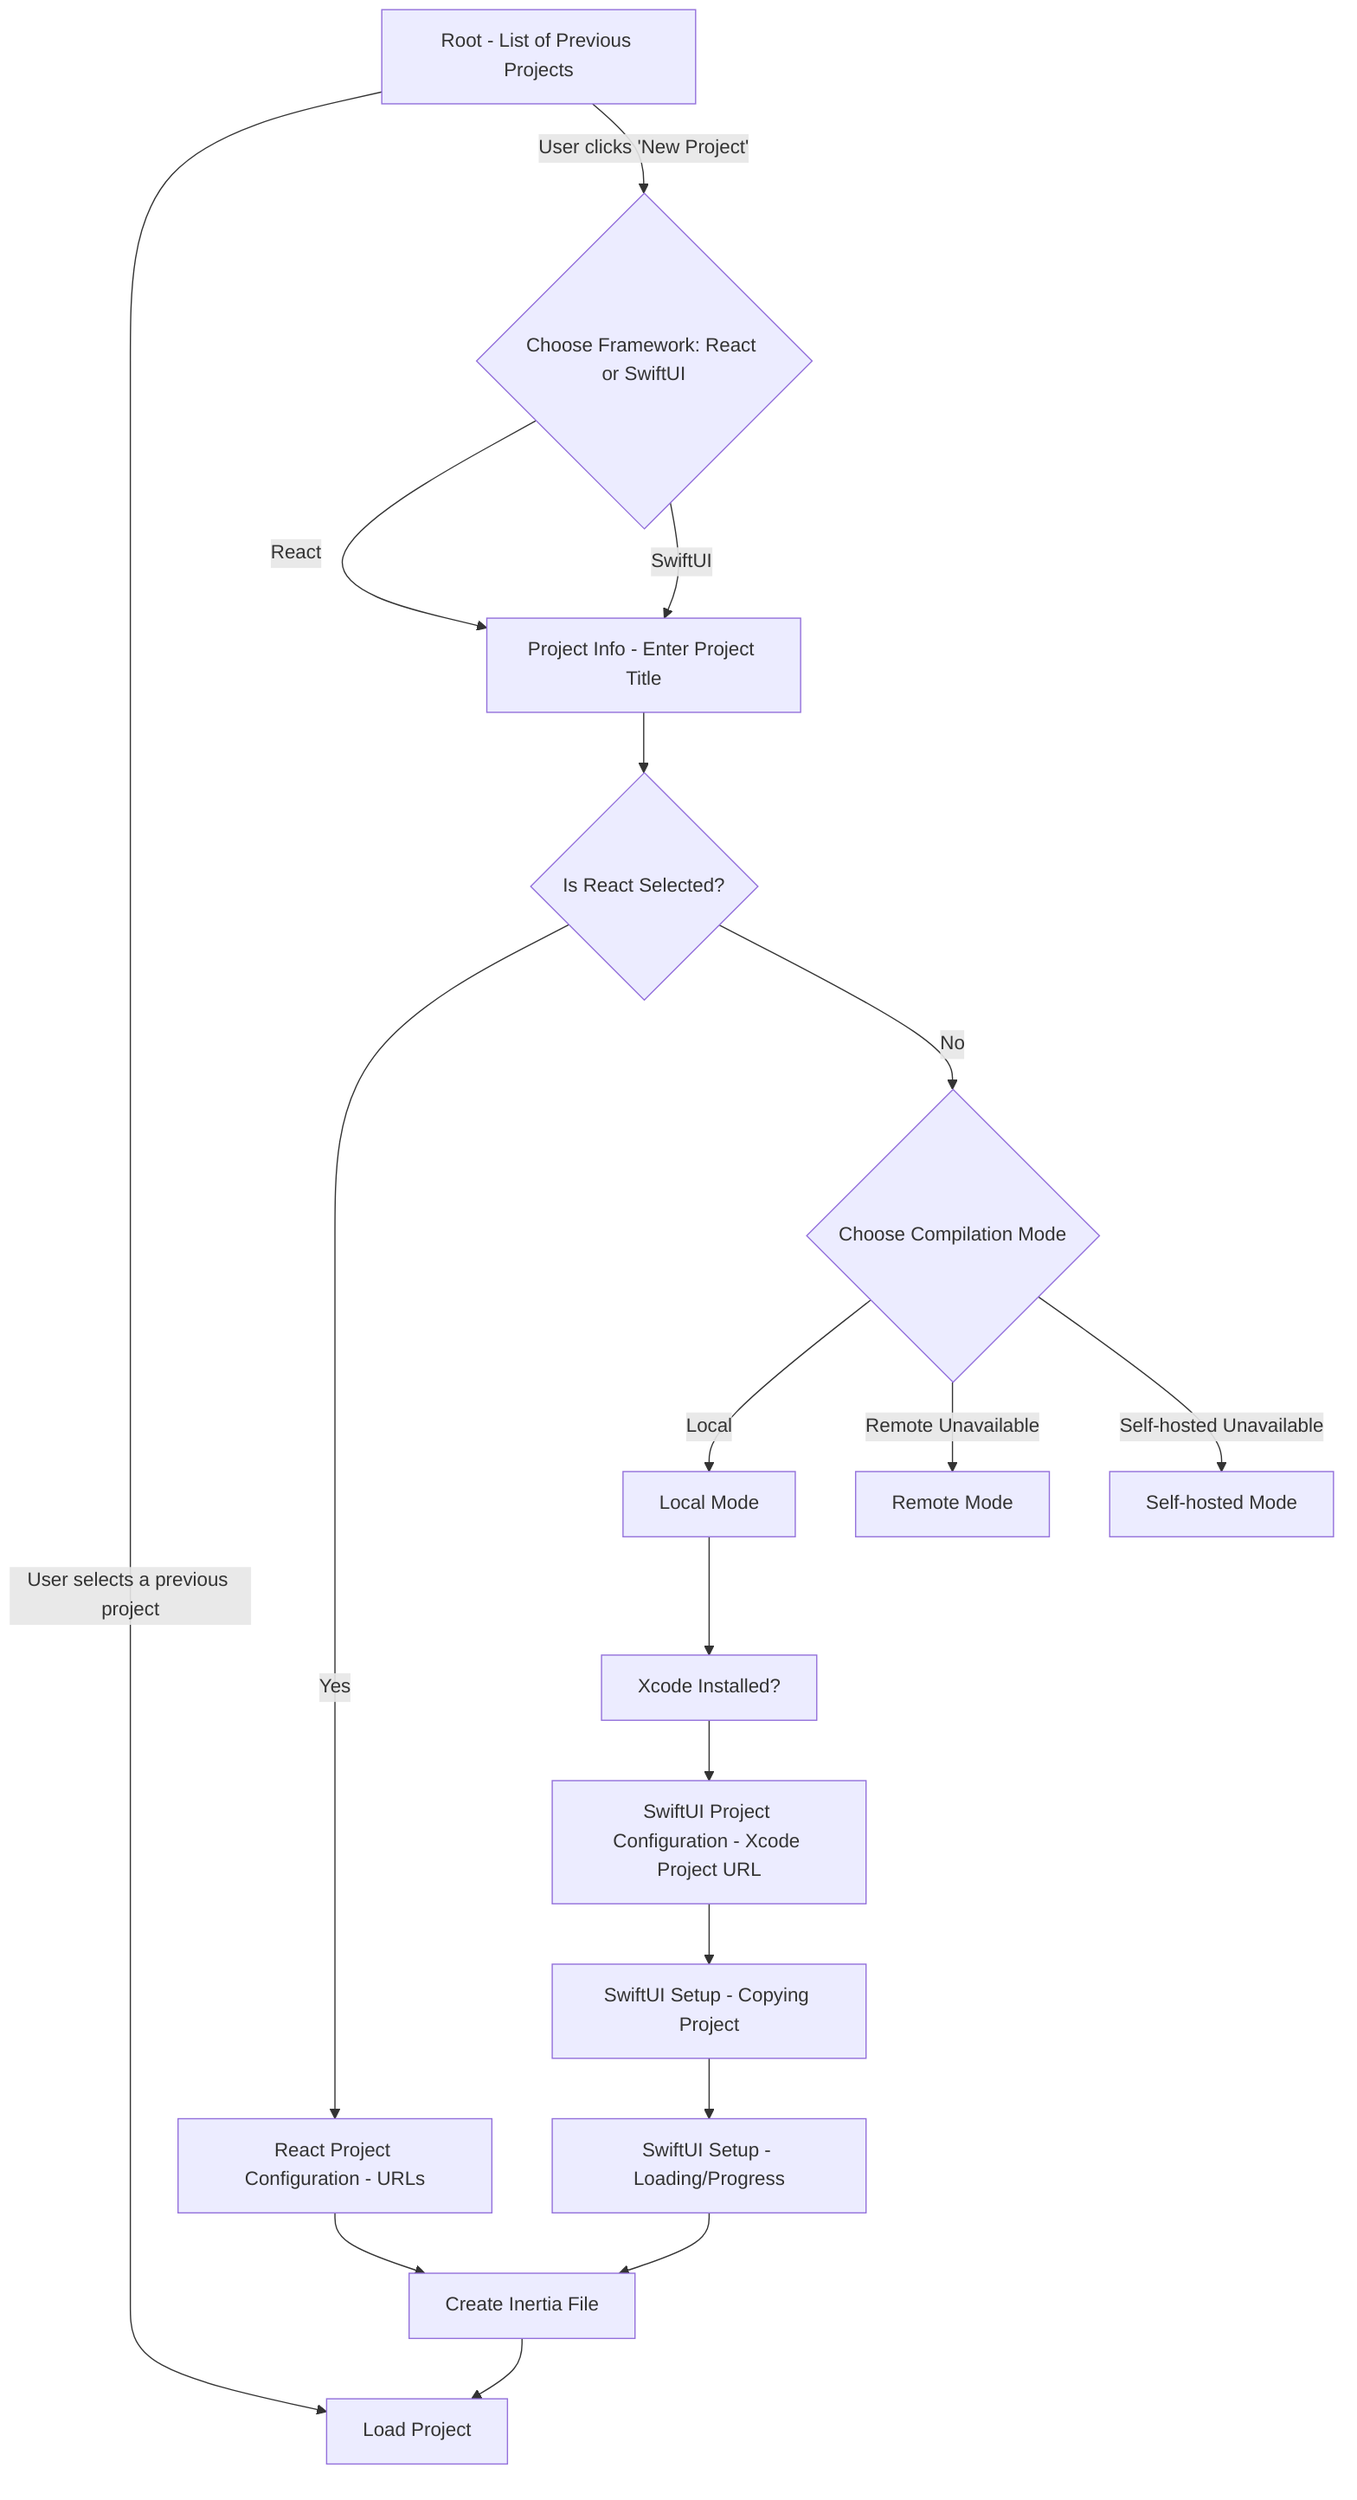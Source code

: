 graph TD
    Start[Root - List of Previous Projects]
    Start -->|User selects a previous project| LoadProject[Load Project]
    Start -->|User clicks 'New Project'| ChooseFramework{Choose Framework: React or SwiftUI}
    
    ChooseFramework -->|React| ProjectInfo[Project Info - Enter Project Title]
    ChooseFramework -->|SwiftUI| ProjectInfo[Project Info - Enter Project Title]

    ProjectInfo --> IsReactSelected{Is React Selected?}

    IsReactSelected -->|Yes| ReactConfig[React Project Configuration - URLs]
    IsReactSelected -->|No| SwiftUICompilationMode{Choose Compilation Mode}
    
    ReactConfig --> CreateInertiaFile[Create Inertia File]
    
    SwiftUICompilationMode -->|Local| SwiftUILocalSetup[Local Mode]
    SwiftUILocalSetup --> XcodeCheck[Xcode Installed?]
    XcodeCheck --> SwiftUIConfig[SwiftUI Project Configuration - Xcode Project URL]
    
    SwiftUIConfig --> SwiftUICopying[SwiftUI Setup - Copying Project]
    SwiftUICopying --> SwiftUISetupProgress[SwiftUI Setup - Loading/Progress]
    SwiftUISetupProgress --> CreateInertiaFile
    
    CreateInertiaFile --> LoadProject
    
    SwiftUICompilationMode -->|Remote Unavailable| RemoteUnavailable[Remote Mode]
    SwiftUICompilationMode -->|Self-hosted Unavailable| SelfHostedUnavailable[Self-hosted Mode]